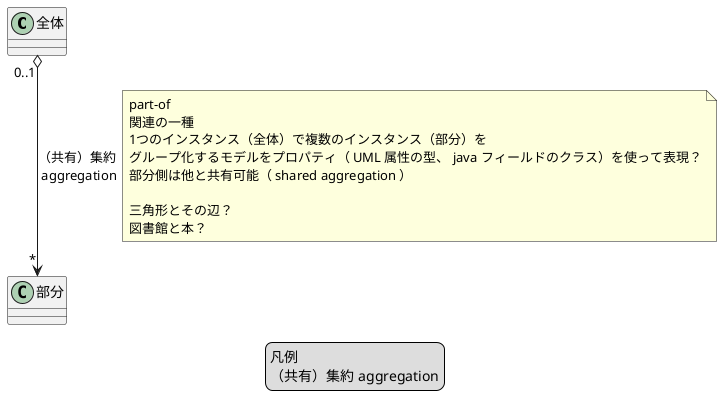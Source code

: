 @startuml
/'
"全体" "0..1" o--> "*" "部分" : "（共有）集約\n aggregation"
'/
legend
凡例
（共有）集約 aggregation
endlegend

/'
Sometimes a Property is used to model circumstances in which one instance is used to group together a set of instances; 
this is called aggregation.
'/

"全体" "0..1" o--> "*" "部分" : "（共有）集約\n aggregation"
note right on link
part-of
関連の一種
1つのインスタンス（全体）で複数のインスタンス（部分）を
グループ化するモデルをプロパティ（ UML 属性の型、 java フィールドのクラス）を使って表現？
部分側は他と共有可能（ shared aggregation ）

三角形とその辺？
図書館と本？
end note


@enduml
